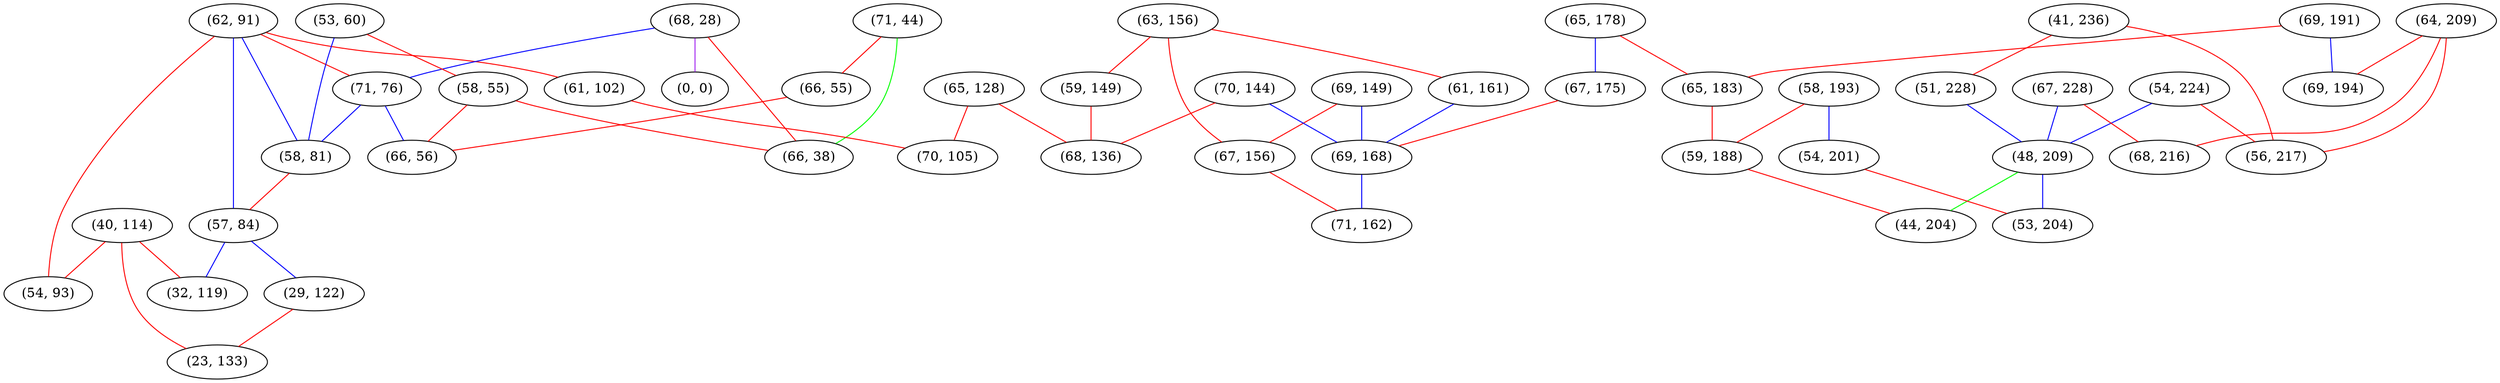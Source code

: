 graph "" {
"(62, 91)";
"(63, 156)";
"(68, 28)";
"(71, 76)";
"(53, 60)";
"(65, 178)";
"(69, 149)";
"(58, 81)";
"(65, 128)";
"(54, 224)";
"(67, 175)";
"(69, 191)";
"(59, 149)";
"(71, 44)";
"(67, 228)";
"(64, 209)";
"(61, 161)";
"(40, 114)";
"(54, 93)";
"(68, 216)";
"(70, 144)";
"(41, 236)";
"(0, 0)";
"(58, 193)";
"(68, 136)";
"(58, 55)";
"(51, 228)";
"(56, 217)";
"(66, 38)";
"(67, 156)";
"(57, 84)";
"(48, 209)";
"(69, 168)";
"(29, 122)";
"(32, 119)";
"(61, 102)";
"(66, 55)";
"(70, 105)";
"(23, 133)";
"(65, 183)";
"(59, 188)";
"(44, 204)";
"(54, 201)";
"(71, 162)";
"(66, 56)";
"(69, 194)";
"(53, 204)";
"(62, 91)" -- "(61, 102)"  [color=red, key=0, weight=1];
"(62, 91)" -- "(71, 76)"  [color=red, key=0, weight=1];
"(62, 91)" -- "(58, 81)"  [color=blue, key=0, weight=3];
"(62, 91)" -- "(57, 84)"  [color=blue, key=0, weight=3];
"(62, 91)" -- "(54, 93)"  [color=red, key=0, weight=1];
"(63, 156)" -- "(61, 161)"  [color=red, key=0, weight=1];
"(63, 156)" -- "(67, 156)"  [color=red, key=0, weight=1];
"(63, 156)" -- "(59, 149)"  [color=red, key=0, weight=1];
"(68, 28)" -- "(71, 76)"  [color=blue, key=0, weight=3];
"(68, 28)" -- "(66, 38)"  [color=red, key=0, weight=1];
"(68, 28)" -- "(0, 0)"  [color=purple, key=0, weight=4];
"(71, 76)" -- "(66, 56)"  [color=blue, key=0, weight=3];
"(71, 76)" -- "(58, 81)"  [color=blue, key=0, weight=3];
"(53, 60)" -- "(58, 55)"  [color=red, key=0, weight=1];
"(53, 60)" -- "(58, 81)"  [color=blue, key=0, weight=3];
"(65, 178)" -- "(67, 175)"  [color=blue, key=0, weight=3];
"(65, 178)" -- "(65, 183)"  [color=red, key=0, weight=1];
"(69, 149)" -- "(67, 156)"  [color=red, key=0, weight=1];
"(69, 149)" -- "(69, 168)"  [color=blue, key=0, weight=3];
"(58, 81)" -- "(57, 84)"  [color=red, key=0, weight=1];
"(65, 128)" -- "(70, 105)"  [color=red, key=0, weight=1];
"(65, 128)" -- "(68, 136)"  [color=red, key=0, weight=1];
"(54, 224)" -- "(56, 217)"  [color=red, key=0, weight=1];
"(54, 224)" -- "(48, 209)"  [color=blue, key=0, weight=3];
"(67, 175)" -- "(69, 168)"  [color=red, key=0, weight=1];
"(69, 191)" -- "(69, 194)"  [color=blue, key=0, weight=3];
"(69, 191)" -- "(65, 183)"  [color=red, key=0, weight=1];
"(59, 149)" -- "(68, 136)"  [color=red, key=0, weight=1];
"(71, 44)" -- "(66, 55)"  [color=red, key=0, weight=1];
"(71, 44)" -- "(66, 38)"  [color=green, key=0, weight=2];
"(67, 228)" -- "(48, 209)"  [color=blue, key=0, weight=3];
"(67, 228)" -- "(68, 216)"  [color=red, key=0, weight=1];
"(64, 209)" -- "(56, 217)"  [color=red, key=0, weight=1];
"(64, 209)" -- "(69, 194)"  [color=red, key=0, weight=1];
"(64, 209)" -- "(68, 216)"  [color=red, key=0, weight=1];
"(61, 161)" -- "(69, 168)"  [color=blue, key=0, weight=3];
"(40, 114)" -- "(23, 133)"  [color=red, key=0, weight=1];
"(40, 114)" -- "(54, 93)"  [color=red, key=0, weight=1];
"(40, 114)" -- "(32, 119)"  [color=red, key=0, weight=1];
"(70, 144)" -- "(69, 168)"  [color=blue, key=0, weight=3];
"(70, 144)" -- "(68, 136)"  [color=red, key=0, weight=1];
"(41, 236)" -- "(56, 217)"  [color=red, key=0, weight=1];
"(41, 236)" -- "(51, 228)"  [color=red, key=0, weight=1];
"(58, 193)" -- "(54, 201)"  [color=blue, key=0, weight=3];
"(58, 193)" -- "(59, 188)"  [color=red, key=0, weight=1];
"(58, 55)" -- "(66, 56)"  [color=red, key=0, weight=1];
"(58, 55)" -- "(66, 38)"  [color=red, key=0, weight=1];
"(51, 228)" -- "(48, 209)"  [color=blue, key=0, weight=3];
"(67, 156)" -- "(71, 162)"  [color=red, key=0, weight=1];
"(57, 84)" -- "(29, 122)"  [color=blue, key=0, weight=3];
"(57, 84)" -- "(32, 119)"  [color=blue, key=0, weight=3];
"(48, 209)" -- "(53, 204)"  [color=blue, key=0, weight=3];
"(48, 209)" -- "(44, 204)"  [color=green, key=0, weight=2];
"(69, 168)" -- "(71, 162)"  [color=blue, key=0, weight=3];
"(29, 122)" -- "(23, 133)"  [color=red, key=0, weight=1];
"(61, 102)" -- "(70, 105)"  [color=red, key=0, weight=1];
"(66, 55)" -- "(66, 56)"  [color=red, key=0, weight=1];
"(65, 183)" -- "(59, 188)"  [color=red, key=0, weight=1];
"(59, 188)" -- "(44, 204)"  [color=red, key=0, weight=1];
"(54, 201)" -- "(53, 204)"  [color=red, key=0, weight=1];
}
